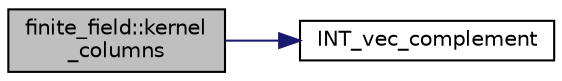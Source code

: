 digraph "finite_field::kernel_columns"
{
  edge [fontname="Helvetica",fontsize="10",labelfontname="Helvetica",labelfontsize="10"];
  node [fontname="Helvetica",fontsize="10",shape=record];
  rankdir="LR";
  Node7806 [label="finite_field::kernel\l_columns",height=0.2,width=0.4,color="black", fillcolor="grey75", style="filled", fontcolor="black"];
  Node7806 -> Node7807 [color="midnightblue",fontsize="10",style="solid",fontname="Helvetica"];
  Node7807 [label="INT_vec_complement",height=0.2,width=0.4,color="black", fillcolor="white", style="filled",URL="$d5/db4/io__and__os_8h.html#a2a0a724647575fcd3090c763985eb81a"];
}
